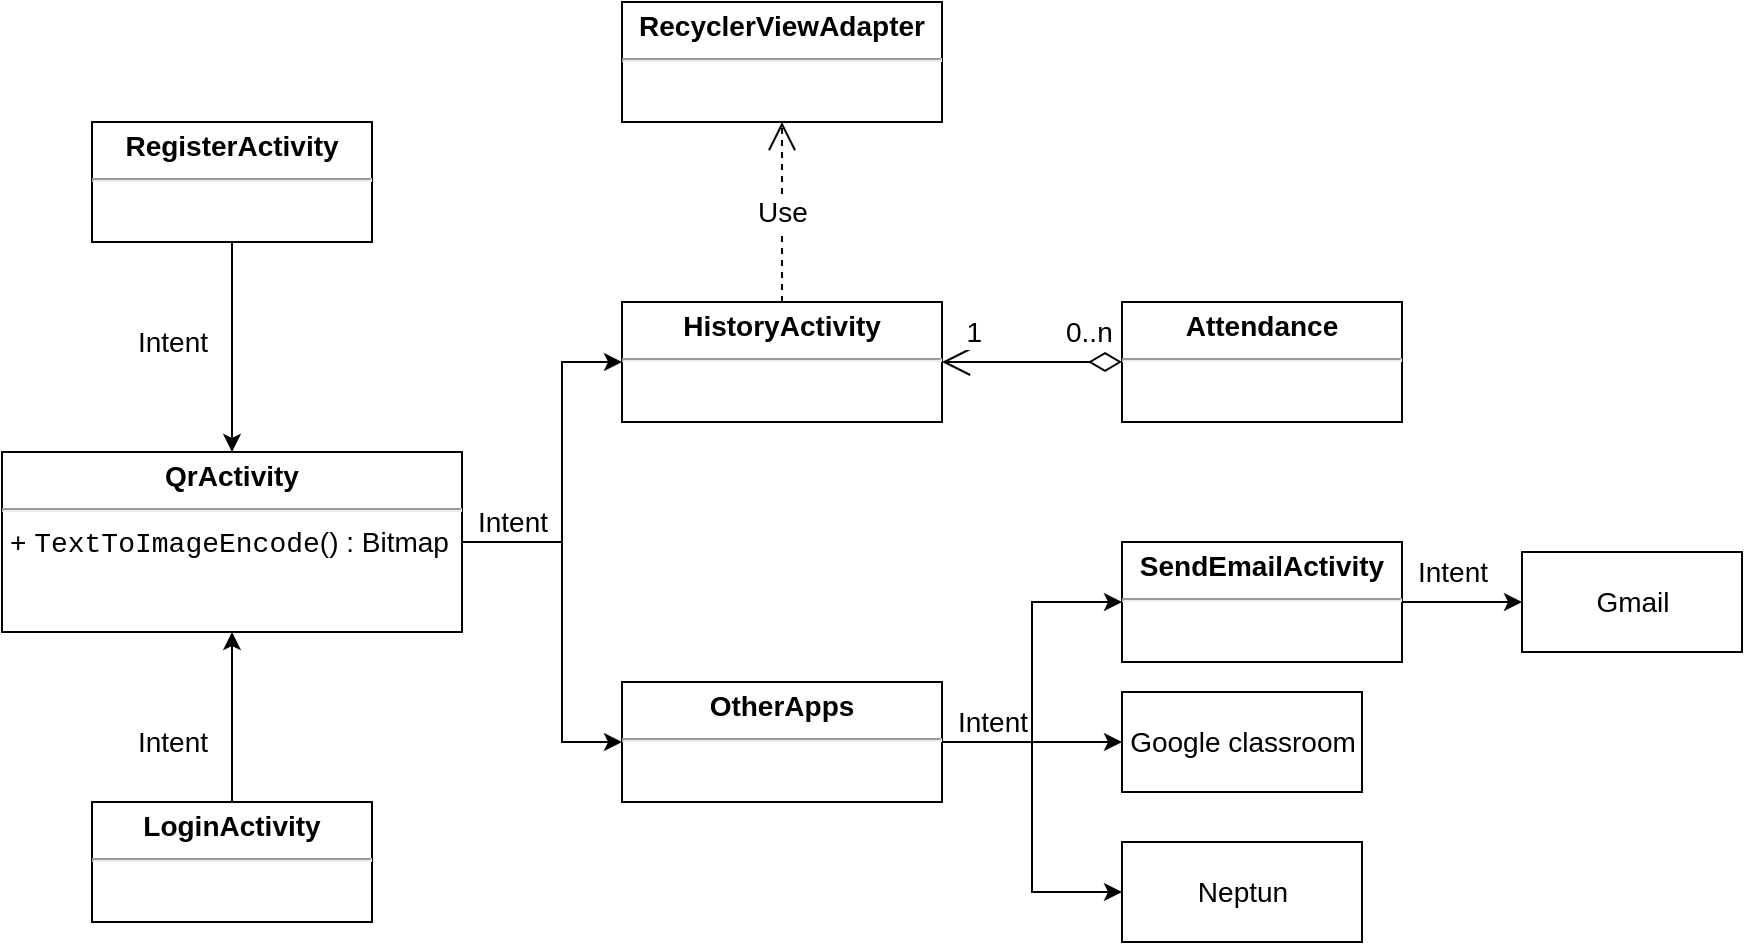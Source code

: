 <mxfile version="13.3.5" type="device"><diagram id="bIvsJ-8fG448MUyDOJEu" name="Page-1"><mxGraphModel dx="1050" dy="1700" grid="1" gridSize="10" guides="1" tooltips="1" connect="1" arrows="1" fold="1" page="1" pageScale="1" pageWidth="827" pageHeight="1169" math="0" shadow="0"><root><mxCell id="0"/><mxCell id="1" parent="0"/><mxCell id="TIxbA3zNCPpHS_QPNsHe-26" style="edgeStyle=orthogonalEdgeStyle;rounded=0;orthogonalLoop=1;jettySize=auto;html=1;entryX=0;entryY=0.5;entryDx=0;entryDy=0;fontSize=14;" parent="1" source="TIxbA3zNCPpHS_QPNsHe-10" target="TIxbA3zNCPpHS_QPNsHe-14" edge="1"><mxGeometry relative="1" as="geometry"><Array as="points"><mxPoint x="530" y="250"/><mxPoint x="530" y="160"/></Array></mxGeometry></mxCell><mxCell id="84tPmdrPqXPii_y5b7Pg-3" style="edgeStyle=orthogonalEdgeStyle;rounded=0;orthogonalLoop=1;jettySize=auto;html=1;entryX=0;entryY=0.5;entryDx=0;entryDy=0;fontSize=14;" edge="1" parent="1" source="TIxbA3zNCPpHS_QPNsHe-10" target="84tPmdrPqXPii_y5b7Pg-2"><mxGeometry relative="1" as="geometry"><Array as="points"><mxPoint x="530" y="250"/><mxPoint x="530" y="350"/></Array></mxGeometry></mxCell><mxCell id="TIxbA3zNCPpHS_QPNsHe-10" value="&lt;p style=&quot;margin: 4px 0px 0px; text-align: center; font-size: 14px;&quot;&gt;&lt;b style=&quot;font-size: 14px;&quot;&gt;QrActivity&lt;/b&gt;&lt;/p&gt;&lt;hr style=&quot;font-size: 14px;&quot;&gt;&lt;p style=&quot;margin: 0px 0px 0px 4px; font-size: 14px;&quot;&gt;&lt;/p&gt;&lt;p style=&quot;margin: 0px 0px 0px 4px; font-size: 14px;&quot;&gt;+&amp;nbsp;&lt;span style=&quot;font-family: &amp;quot;courier new&amp;quot;; font-size: 14px;&quot;&gt;TextToImageEncode&lt;/span&gt;&lt;span style=&quot;font-size: 14px;&quot;&gt;() : Bitmap&lt;/span&gt;&lt;/p&gt;" style="verticalAlign=top;align=left;overflow=fill;fontSize=14;fontFamily=Helvetica;html=1;" parent="1" vertex="1"><mxGeometry x="250" y="205" width="230" height="90" as="geometry"/></mxCell><mxCell id="TIxbA3zNCPpHS_QPNsHe-13" value="&lt;p style=&quot;margin: 4px 0px 0px; text-align: center; font-size: 14px;&quot;&gt;&lt;b style=&quot;font-size: 14px;&quot;&gt;RecyclerView&lt;/b&gt;&lt;b style=&quot;font-size: 14px;&quot;&gt;Adapter&lt;/b&gt;&lt;/p&gt;&lt;hr style=&quot;font-size: 14px;&quot;&gt;&lt;p style=&quot;margin: 0px 0px 0px 4px; font-size: 14px;&quot;&gt;&lt;br style=&quot;font-size: 14px;&quot;&gt;&lt;/p&gt;" style="verticalAlign=top;align=left;overflow=fill;fontSize=14;fontFamily=Helvetica;html=1;" parent="1" vertex="1"><mxGeometry x="560" y="-20" width="160" height="60" as="geometry"/></mxCell><mxCell id="TIxbA3zNCPpHS_QPNsHe-14" value="&lt;p style=&quot;margin: 4px 0px 0px; text-align: center; font-size: 14px;&quot;&gt;&lt;b style=&quot;font-size: 14px;&quot;&gt;HistoryActivity&lt;/b&gt;&lt;/p&gt;&lt;hr style=&quot;font-size: 14px;&quot;&gt;&lt;p style=&quot;margin: 0px 0px 0px 4px; font-size: 14px;&quot;&gt;&lt;br style=&quot;font-size: 14px;&quot;&gt;&lt;/p&gt;" style="verticalAlign=top;align=left;overflow=fill;fontSize=14;fontFamily=Helvetica;html=1;" parent="1" vertex="1"><mxGeometry x="560" y="130" width="160" height="60" as="geometry"/></mxCell><mxCell id="TIxbA3zNCPpHS_QPNsHe-15" value="Use" style="endArrow=open;endSize=12;dashed=1;html=1;exitX=0.5;exitY=0;exitDx=0;exitDy=0;entryX=0.5;entryY=1;entryDx=0;entryDy=0;fontSize=14;" parent="1" source="TIxbA3zNCPpHS_QPNsHe-14" target="TIxbA3zNCPpHS_QPNsHe-13" edge="1"><mxGeometry width="160" relative="1" as="geometry"><mxPoint x="360" y="300" as="sourcePoint"/><mxPoint x="630" y="60" as="targetPoint"/></mxGeometry></mxCell><mxCell id="TIxbA3zNCPpHS_QPNsHe-16" value="&lt;p style=&quot;margin: 4px 0px 0px; text-align: center; font-size: 14px;&quot;&gt;&lt;b style=&quot;font-size: 14px;&quot;&gt;Attendance&lt;/b&gt;&lt;/p&gt;&lt;hr style=&quot;font-size: 14px;&quot;&gt;&lt;div style=&quot;height: 2px; font-size: 14px;&quot;&gt;&lt;/div&gt;" style="verticalAlign=top;align=left;overflow=fill;fontSize=14;fontFamily=Helvetica;html=1;" parent="1" vertex="1"><mxGeometry x="810" y="130" width="140" height="60" as="geometry"/></mxCell><mxCell id="TIxbA3zNCPpHS_QPNsHe-17" value="" style="endArrow=open;html=1;endSize=12;startArrow=diamondThin;startSize=14;startFill=0;edgeStyle=orthogonalEdgeStyle;entryX=1;entryY=0.5;entryDx=0;entryDy=0;exitX=0;exitY=0.5;exitDx=0;exitDy=0;fontSize=14;" parent="1" source="TIxbA3zNCPpHS_QPNsHe-16" target="TIxbA3zNCPpHS_QPNsHe-14" edge="1"><mxGeometry x="-0.4" y="41" relative="1" as="geometry"><mxPoint x="790" y="70" as="sourcePoint"/><mxPoint x="490" y="230" as="targetPoint"/><mxPoint x="-10" y="-81" as="offset"/><Array as="points"><mxPoint x="790" y="160"/></Array></mxGeometry></mxCell><mxCell id="TIxbA3zNCPpHS_QPNsHe-18" value="0..n" style="resizable=0;html=1;align=left;verticalAlign=top;labelBackgroundColor=#ffffff;fontSize=14;" parent="TIxbA3zNCPpHS_QPNsHe-17" connectable="0" vertex="1"><mxGeometry x="-1" relative="1" as="geometry"><mxPoint x="-30" y="-30" as="offset"/></mxGeometry></mxCell><mxCell id="TIxbA3zNCPpHS_QPNsHe-19" value="1" style="resizable=0;html=1;align=right;verticalAlign=top;labelBackgroundColor=#ffffff;fontSize=14;direction=south;" parent="TIxbA3zNCPpHS_QPNsHe-17" connectable="0" vertex="1"><mxGeometry x="1" relative="1" as="geometry"><mxPoint x="20" y="-30" as="offset"/></mxGeometry></mxCell><mxCell id="TIxbA3zNCPpHS_QPNsHe-22" style="edgeStyle=orthogonalEdgeStyle;rounded=0;orthogonalLoop=1;jettySize=auto;html=1;entryX=0.5;entryY=0;entryDx=0;entryDy=0;fontSize=14;" parent="1" source="TIxbA3zNCPpHS_QPNsHe-20" target="TIxbA3zNCPpHS_QPNsHe-10" edge="1"><mxGeometry relative="1" as="geometry"/></mxCell><mxCell id="TIxbA3zNCPpHS_QPNsHe-20" value="&lt;p style=&quot;margin: 4px 0px 0px; text-align: center; font-size: 14px;&quot;&gt;&lt;b style=&quot;font-size: 14px;&quot;&gt;RegisterActivity&lt;/b&gt;&lt;/p&gt;&lt;hr style=&quot;font-size: 14px;&quot;&gt;&lt;div style=&quot;height: 2px; font-size: 14px;&quot;&gt;&lt;/div&gt;" style="verticalAlign=top;align=left;overflow=fill;fontSize=14;fontFamily=Helvetica;html=1;" parent="1" vertex="1"><mxGeometry x="295" y="40" width="140" height="60" as="geometry"/></mxCell><mxCell id="TIxbA3zNCPpHS_QPNsHe-23" style="edgeStyle=orthogonalEdgeStyle;rounded=0;orthogonalLoop=1;jettySize=auto;html=1;entryX=0.5;entryY=1;entryDx=0;entryDy=0;fontSize=14;exitX=0.5;exitY=0;exitDx=0;exitDy=0;" parent="1" source="TIxbA3zNCPpHS_QPNsHe-21" target="TIxbA3zNCPpHS_QPNsHe-10" edge="1"><mxGeometry relative="1" as="geometry"><Array as="points"><mxPoint x="365" y="350"/><mxPoint x="365" y="350"/></Array></mxGeometry></mxCell><mxCell id="TIxbA3zNCPpHS_QPNsHe-21" value="&lt;p style=&quot;margin: 4px 0px 0px; text-align: center; font-size: 14px;&quot;&gt;&lt;b style=&quot;font-size: 14px;&quot;&gt;LoginActivity&lt;/b&gt;&lt;/p&gt;&lt;hr style=&quot;font-size: 14px;&quot;&gt;&lt;div style=&quot;height: 2px; font-size: 14px;&quot;&gt;&lt;/div&gt;" style="verticalAlign=top;align=left;overflow=fill;fontSize=14;fontFamily=Helvetica;html=1;" parent="1" vertex="1"><mxGeometry x="295" y="380" width="140" height="60" as="geometry"/></mxCell><mxCell id="TIxbA3zNCPpHS_QPNsHe-24" value="Intent" style="text;html=1;align=center;verticalAlign=middle;resizable=0;points=[];autosize=1;fontSize=14;" parent="1" vertex="1"><mxGeometry x="310" y="140" width="50" height="20" as="geometry"/></mxCell><mxCell id="TIxbA3zNCPpHS_QPNsHe-25" value="Intent" style="text;html=1;align=center;verticalAlign=middle;resizable=0;points=[];autosize=1;fontSize=14;" parent="1" vertex="1"><mxGeometry x="310" y="340" width="50" height="20" as="geometry"/></mxCell><mxCell id="TIxbA3zNCPpHS_QPNsHe-27" value="Intent" style="text;html=1;align=center;verticalAlign=middle;resizable=0;points=[];autosize=1;fontSize=14;" parent="1" vertex="1"><mxGeometry x="480" y="230" width="50" height="20" as="geometry"/></mxCell><mxCell id="84tPmdrPqXPii_y5b7Pg-12" style="edgeStyle=orthogonalEdgeStyle;rounded=0;orthogonalLoop=1;jettySize=auto;html=1;entryX=0;entryY=0.5;entryDx=0;entryDy=0;fontSize=14;" edge="1" parent="1" source="84tPmdrPqXPii_y5b7Pg-2" target="84tPmdrPqXPii_y5b7Pg-6"><mxGeometry relative="1" as="geometry"/></mxCell><mxCell id="84tPmdrPqXPii_y5b7Pg-13" style="edgeStyle=orthogonalEdgeStyle;rounded=0;orthogonalLoop=1;jettySize=auto;html=1;entryX=0;entryY=0.5;entryDx=0;entryDy=0;fontSize=14;" edge="1" parent="1" source="84tPmdrPqXPii_y5b7Pg-2" target="84tPmdrPqXPii_y5b7Pg-7"><mxGeometry relative="1" as="geometry"/></mxCell><mxCell id="84tPmdrPqXPii_y5b7Pg-16" style="edgeStyle=orthogonalEdgeStyle;rounded=0;orthogonalLoop=1;jettySize=auto;html=1;exitX=1;exitY=0.5;exitDx=0;exitDy=0;entryX=0;entryY=0.5;entryDx=0;entryDy=0;fontSize=14;" edge="1" parent="1" source="84tPmdrPqXPii_y5b7Pg-2" target="84tPmdrPqXPii_y5b7Pg-15"><mxGeometry relative="1" as="geometry"/></mxCell><mxCell id="84tPmdrPqXPii_y5b7Pg-2" value="&lt;p style=&quot;margin: 4px 0px 0px; text-align: center; font-size: 14px;&quot;&gt;&lt;b style=&quot;font-size: 14px;&quot;&gt;OtherApps&lt;/b&gt;&lt;/p&gt;&lt;hr style=&quot;font-size: 14px;&quot;&gt;&lt;div style=&quot;height: 2px; font-size: 14px;&quot;&gt;&lt;/div&gt;" style="verticalAlign=top;align=left;overflow=fill;fontSize=14;fontFamily=Helvetica;html=1;" vertex="1" parent="1"><mxGeometry x="560" y="320" width="160" height="60" as="geometry"/></mxCell><mxCell id="84tPmdrPqXPii_y5b7Pg-5" value="Gmail" style="html=1;fontSize=14;" vertex="1" parent="1"><mxGeometry x="1010" y="255" width="110" height="50" as="geometry"/></mxCell><mxCell id="84tPmdrPqXPii_y5b7Pg-6" value="Google classroom" style="html=1;fontSize=14;" vertex="1" parent="1"><mxGeometry x="810" y="325" width="120" height="50" as="geometry"/></mxCell><mxCell id="84tPmdrPqXPii_y5b7Pg-7" value="Neptun" style="html=1;fontSize=14;" vertex="1" parent="1"><mxGeometry x="810" y="400" width="120" height="50" as="geometry"/></mxCell><mxCell id="84tPmdrPqXPii_y5b7Pg-14" value="Intent" style="text;html=1;align=center;verticalAlign=middle;resizable=0;points=[];autosize=1;fontSize=14;" vertex="1" parent="1"><mxGeometry x="720" y="330" width="50" height="20" as="geometry"/></mxCell><mxCell id="84tPmdrPqXPii_y5b7Pg-17" style="edgeStyle=orthogonalEdgeStyle;rounded=0;orthogonalLoop=1;jettySize=auto;html=1;fontSize=14;" edge="1" parent="1" source="84tPmdrPqXPii_y5b7Pg-15" target="84tPmdrPqXPii_y5b7Pg-5"><mxGeometry relative="1" as="geometry"/></mxCell><mxCell id="84tPmdrPqXPii_y5b7Pg-15" value="&lt;p style=&quot;margin: 4px 0px 0px; text-align: center; font-size: 14px;&quot;&gt;&lt;b style=&quot;font-size: 14px;&quot;&gt;SendEmailActivity&lt;/b&gt;&lt;/p&gt;&lt;hr style=&quot;font-size: 14px;&quot;&gt;&lt;div style=&quot;height: 2px; font-size: 14px;&quot;&gt;&lt;/div&gt;" style="verticalAlign=top;align=left;overflow=fill;fontSize=14;fontFamily=Helvetica;html=1;" vertex="1" parent="1"><mxGeometry x="810" y="250" width="140" height="60" as="geometry"/></mxCell><mxCell id="84tPmdrPqXPii_y5b7Pg-18" value="Intent" style="text;html=1;align=center;verticalAlign=middle;resizable=0;points=[];autosize=1;fontSize=14;" vertex="1" parent="1"><mxGeometry x="950" y="255" width="50" height="20" as="geometry"/></mxCell></root></mxGraphModel></diagram></mxfile>